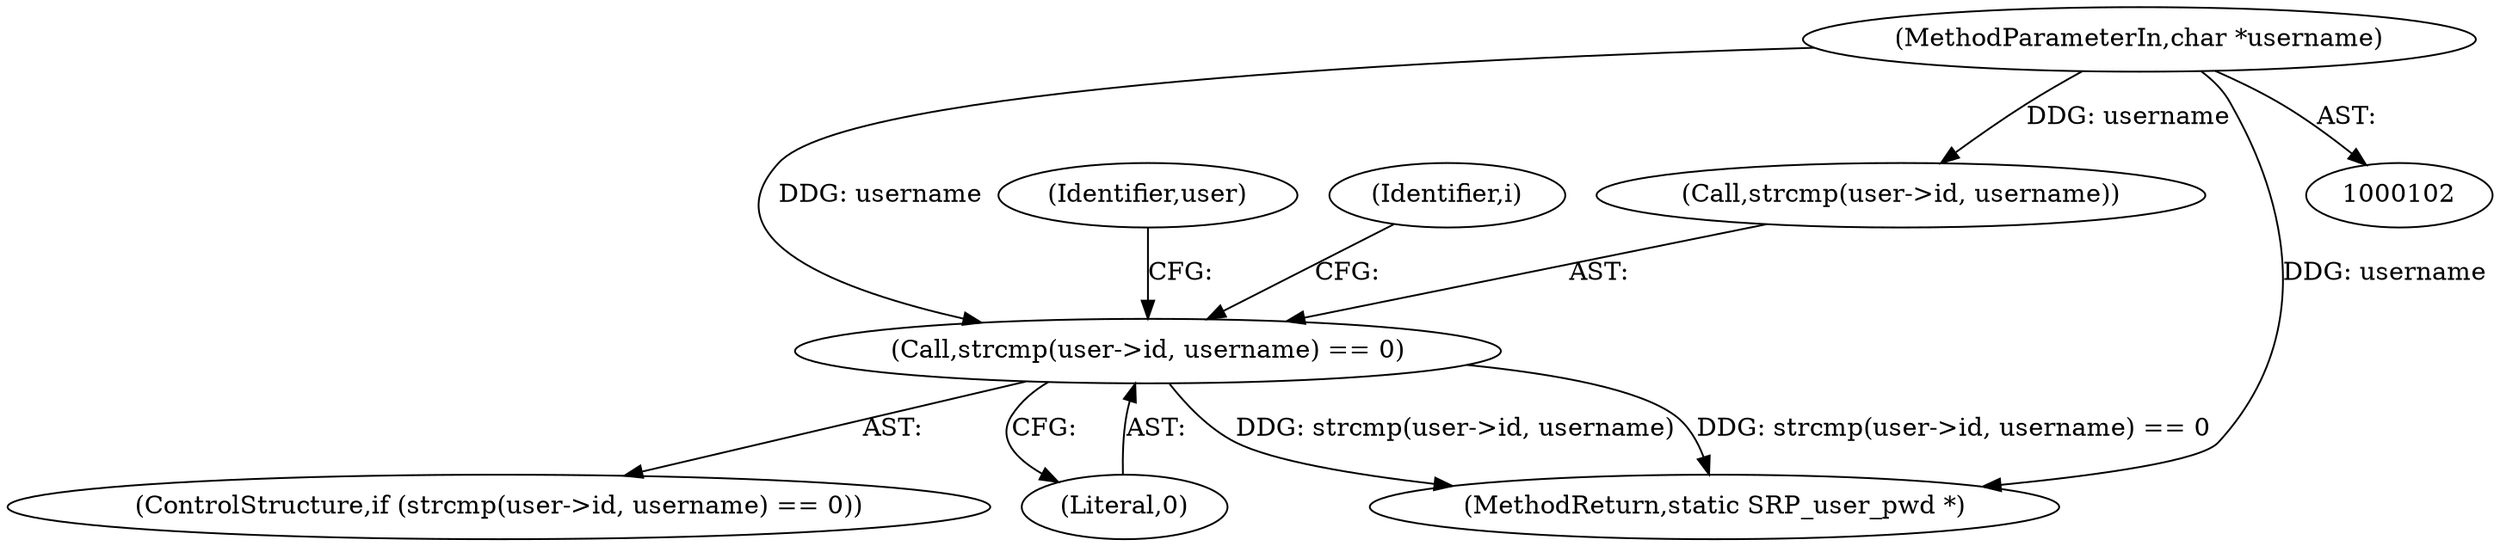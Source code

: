 digraph "0_openssl_259b664f950c2ba66fbf4b0fe5281327904ead21_0@API" {
"1000135" [label="(Call,strcmp(user->id, username) == 0)"];
"1000104" [label="(MethodParameterIn,char *username)"];
"1000135" [label="(Call,strcmp(user->id, username) == 0)"];
"1000134" [label="(ControlStructure,if (strcmp(user->id, username) == 0))"];
"1000141" [label="(Literal,0)"];
"1000146" [label="(MethodReturn,static SRP_user_pwd *)"];
"1000104" [label="(MethodParameterIn,char *username)"];
"1000143" [label="(Identifier,user)"];
"1000125" [label="(Identifier,i)"];
"1000136" [label="(Call,strcmp(user->id, username))"];
"1000135" -> "1000134"  [label="AST: "];
"1000135" -> "1000141"  [label="CFG: "];
"1000136" -> "1000135"  [label="AST: "];
"1000141" -> "1000135"  [label="AST: "];
"1000143" -> "1000135"  [label="CFG: "];
"1000125" -> "1000135"  [label="CFG: "];
"1000135" -> "1000146"  [label="DDG: strcmp(user->id, username)"];
"1000135" -> "1000146"  [label="DDG: strcmp(user->id, username) == 0"];
"1000104" -> "1000135"  [label="DDG: username"];
"1000104" -> "1000102"  [label="AST: "];
"1000104" -> "1000146"  [label="DDG: username"];
"1000104" -> "1000136"  [label="DDG: username"];
}
